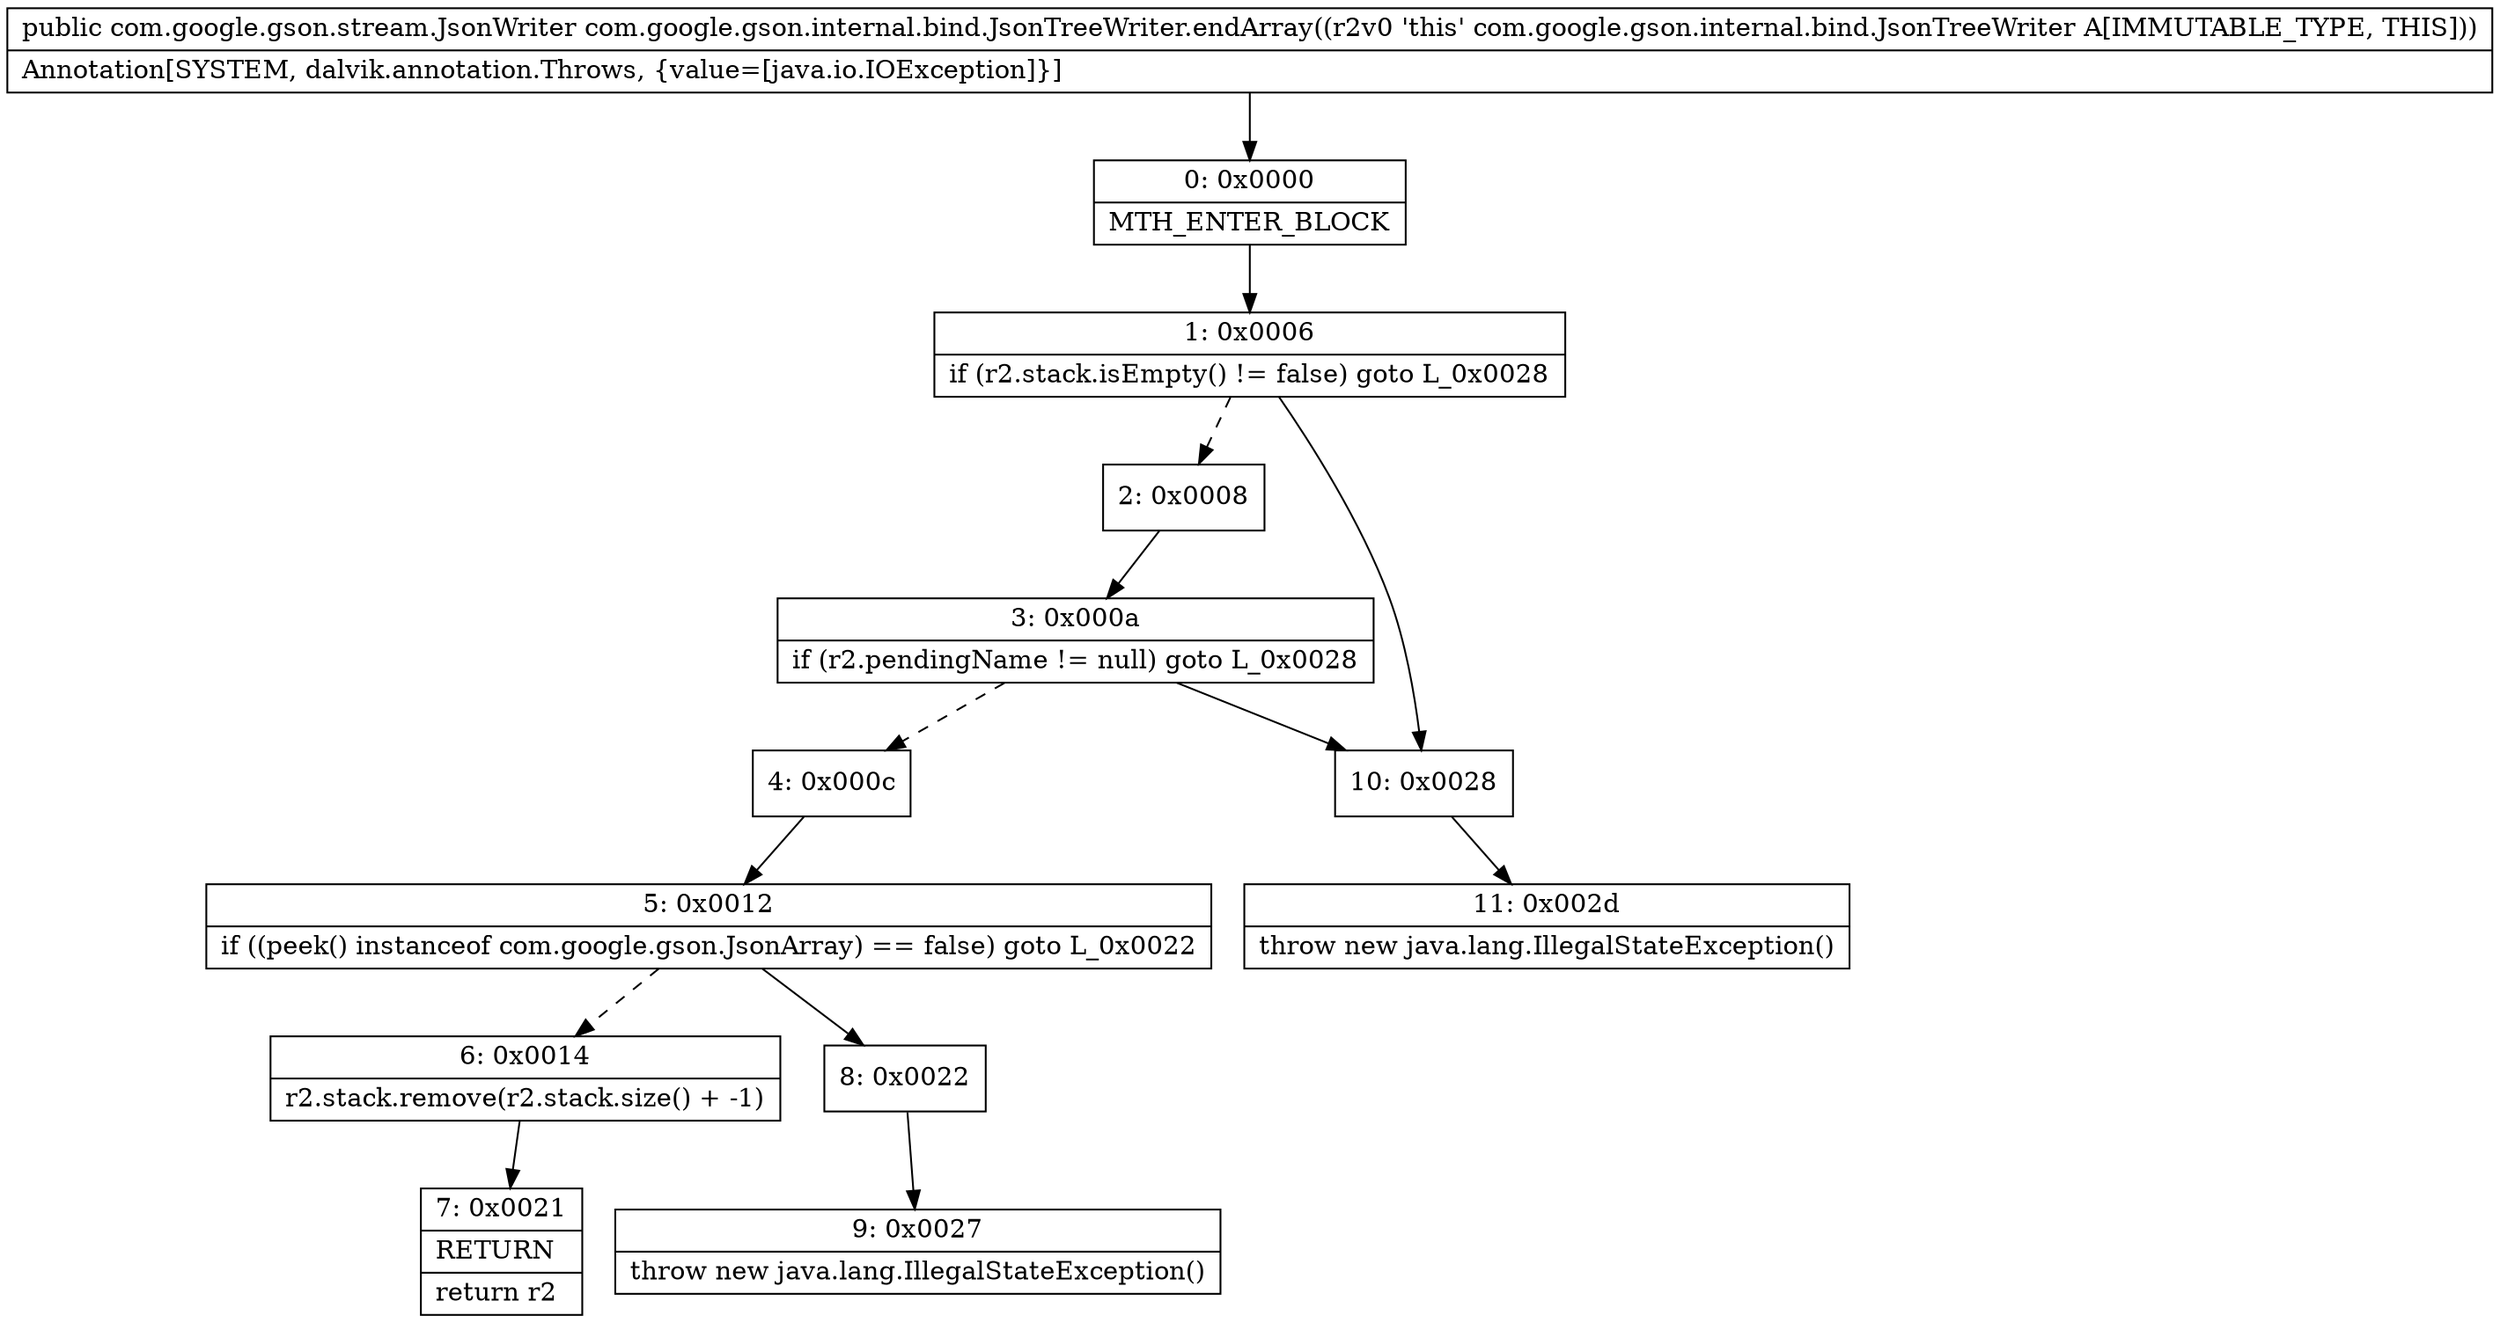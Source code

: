 digraph "CFG forcom.google.gson.internal.bind.JsonTreeWriter.endArray()Lcom\/google\/gson\/stream\/JsonWriter;" {
Node_0 [shape=record,label="{0\:\ 0x0000|MTH_ENTER_BLOCK\l}"];
Node_1 [shape=record,label="{1\:\ 0x0006|if (r2.stack.isEmpty() != false) goto L_0x0028\l}"];
Node_2 [shape=record,label="{2\:\ 0x0008}"];
Node_3 [shape=record,label="{3\:\ 0x000a|if (r2.pendingName != null) goto L_0x0028\l}"];
Node_4 [shape=record,label="{4\:\ 0x000c}"];
Node_5 [shape=record,label="{5\:\ 0x0012|if ((peek() instanceof com.google.gson.JsonArray) == false) goto L_0x0022\l}"];
Node_6 [shape=record,label="{6\:\ 0x0014|r2.stack.remove(r2.stack.size() + \-1)\l}"];
Node_7 [shape=record,label="{7\:\ 0x0021|RETURN\l|return r2\l}"];
Node_8 [shape=record,label="{8\:\ 0x0022}"];
Node_9 [shape=record,label="{9\:\ 0x0027|throw new java.lang.IllegalStateException()\l}"];
Node_10 [shape=record,label="{10\:\ 0x0028}"];
Node_11 [shape=record,label="{11\:\ 0x002d|throw new java.lang.IllegalStateException()\l}"];
MethodNode[shape=record,label="{public com.google.gson.stream.JsonWriter com.google.gson.internal.bind.JsonTreeWriter.endArray((r2v0 'this' com.google.gson.internal.bind.JsonTreeWriter A[IMMUTABLE_TYPE, THIS]))  | Annotation[SYSTEM, dalvik.annotation.Throws, \{value=[java.io.IOException]\}]\l}"];
MethodNode -> Node_0;
Node_0 -> Node_1;
Node_1 -> Node_2[style=dashed];
Node_1 -> Node_10;
Node_2 -> Node_3;
Node_3 -> Node_4[style=dashed];
Node_3 -> Node_10;
Node_4 -> Node_5;
Node_5 -> Node_6[style=dashed];
Node_5 -> Node_8;
Node_6 -> Node_7;
Node_8 -> Node_9;
Node_10 -> Node_11;
}


